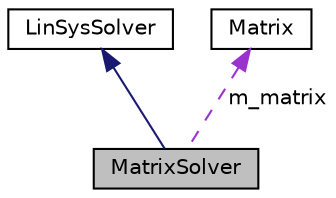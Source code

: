 digraph "MatrixSolver"
{
 // INTERACTIVE_SVG=YES
  edge [fontname="Helvetica",fontsize="10",labelfontname="Helvetica",labelfontsize="10"];
  node [fontname="Helvetica",fontsize="10",shape=record];
  Node1 [label="MatrixSolver",height=0.2,width=0.4,color="black", fillcolor="grey75", style="filled" fontcolor="black"];
  Node2 -> Node1 [dir="back",color="midnightblue",fontsize="10",style="solid",fontname="Helvetica"];
  Node2 [label="LinSysSolver",height=0.2,width=0.4,color="black", fillcolor="white", style="filled",URL="$class_lin_sys_solver.html",tooltip="An abstract solver for linear systems. "];
  Node3 -> Node1 [dir="back",color="darkorchid3",fontsize="10",style="dashed",label=" m_matrix" ,fontname="Helvetica"];
  Node3 [label="Matrix",height=0.2,width=0.4,color="black", fillcolor="white", style="filled",URL="$class_matrix.html",tooltip="A generic matrix API. "];
}
